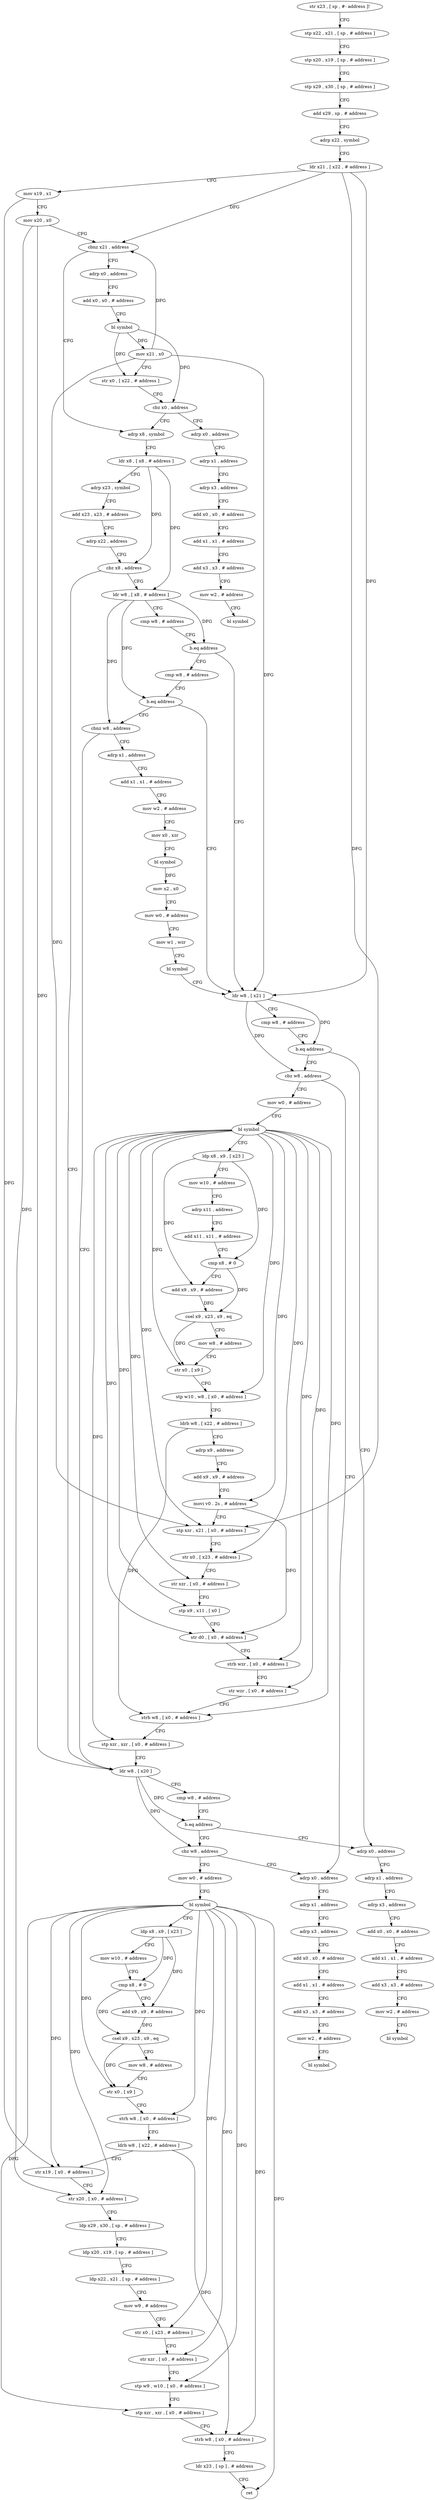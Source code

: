 digraph "func" {
"4228032" [label = "str x23 , [ sp , #- address ]!" ]
"4228036" [label = "stp x22 , x21 , [ sp , # address ]" ]
"4228040" [label = "stp x20 , x19 , [ sp , # address ]" ]
"4228044" [label = "stp x29 , x30 , [ sp , # address ]" ]
"4228048" [label = "add x29 , sp , # address" ]
"4228052" [label = "adrp x22 , symbol" ]
"4228056" [label = "ldr x21 , [ x22 , # address ]" ]
"4228060" [label = "mov x19 , x1" ]
"4228064" [label = "mov x20 , x0" ]
"4228068" [label = "cbnz x21 , address" ]
"4228096" [label = "adrp x8 , symbol" ]
"4228072" [label = "adrp x0 , address" ]
"4228100" [label = "ldr x8 , [ x8 , # address ]" ]
"4228104" [label = "adrp x23 , symbol" ]
"4228108" [label = "add x23 , x23 , # address" ]
"4228112" [label = "adrp x22 , address" ]
"4228116" [label = "cbz x8 , address" ]
"4228296" [label = "ldr w8 , [ x20 ]" ]
"4228120" [label = "ldr w8 , [ x8 , # address ]" ]
"4228076" [label = "add x0 , x0 , # address" ]
"4228080" [label = "bl symbol" ]
"4228084" [label = "mov x21 , x0" ]
"4228088" [label = "str x0 , [ x22 , # address ]" ]
"4228092" [label = "cbz x0 , address" ]
"4228472" [label = "adrp x0 , address" ]
"4228300" [label = "cmp w8 , # address" ]
"4228304" [label = "b.eq address" ]
"4228408" [label = "adrp x0 , address" ]
"4228308" [label = "cbz w8 , address" ]
"4228124" [label = "cmp w8 , # address" ]
"4228128" [label = "b.eq address" ]
"4228180" [label = "ldr w8 , [ x21 ]" ]
"4228132" [label = "cmp w8 , # address" ]
"4228476" [label = "adrp x1 , address" ]
"4228480" [label = "adrp x3 , address" ]
"4228484" [label = "add x0 , x0 , # address" ]
"4228488" [label = "add x1 , x1 , # address" ]
"4228492" [label = "add x3 , x3 , # address" ]
"4228496" [label = "mov w2 , # address" ]
"4228500" [label = "bl symbol" ]
"4228412" [label = "adrp x1 , address" ]
"4228416" [label = "adrp x3 , address" ]
"4228420" [label = "add x0 , x0 , # address" ]
"4228424" [label = "add x1 , x1 , # address" ]
"4228428" [label = "add x3 , x3 , # address" ]
"4228432" [label = "mov w2 , # address" ]
"4228436" [label = "bl symbol" ]
"4228440" [label = "adrp x0 , address" ]
"4228312" [label = "mov w0 , # address" ]
"4228184" [label = "cmp w8 , # address" ]
"4228188" [label = "b.eq address" ]
"4228192" [label = "cbz w8 , address" ]
"4228136" [label = "b.eq address" ]
"4228140" [label = "cbnz w8 , address" ]
"4228444" [label = "adrp x1 , address" ]
"4228448" [label = "adrp x3 , address" ]
"4228452" [label = "add x0 , x0 , # address" ]
"4228456" [label = "add x1 , x1 , # address" ]
"4228460" [label = "add x3 , x3 , # address" ]
"4228464" [label = "mov w2 , # address" ]
"4228468" [label = "bl symbol" ]
"4228316" [label = "bl symbol" ]
"4228320" [label = "ldp x8 , x9 , [ x23 ]" ]
"4228324" [label = "mov w10 , # address" ]
"4228328" [label = "cmp x8 , # 0" ]
"4228332" [label = "add x9 , x9 , # address" ]
"4228336" [label = "csel x9 , x23 , x9 , eq" ]
"4228340" [label = "mov w8 , # address" ]
"4228344" [label = "str x0 , [ x9 ]" ]
"4228348" [label = "strh w8 , [ x0 , # address ]" ]
"4228352" [label = "ldrb w8 , [ x22 , # address ]" ]
"4228356" [label = "str x19 , [ x0 , # address ]" ]
"4228360" [label = "str x20 , [ x0 , # address ]" ]
"4228364" [label = "ldp x29 , x30 , [ sp , # address ]" ]
"4228368" [label = "ldp x20 , x19 , [ sp , # address ]" ]
"4228372" [label = "ldp x22 , x21 , [ sp , # address ]" ]
"4228376" [label = "mov w9 , # address" ]
"4228380" [label = "str x0 , [ x23 , # address ]" ]
"4228384" [label = "str xzr , [ x0 , # address ]" ]
"4228388" [label = "stp w9 , w10 , [ x0 , # address ]" ]
"4228392" [label = "stp xzr , xzr , [ x0 , # address ]" ]
"4228396" [label = "strb w8 , [ x0 , # address ]" ]
"4228400" [label = "ldr x23 , [ sp ] , # address" ]
"4228404" [label = "ret" ]
"4228196" [label = "mov w0 , # address" ]
"4228144" [label = "adrp x1 , address" ]
"4228200" [label = "bl symbol" ]
"4228204" [label = "ldp x8 , x9 , [ x23 ]" ]
"4228208" [label = "mov w10 , # address" ]
"4228212" [label = "adrp x11 , address" ]
"4228216" [label = "add x11 , x11 , # address" ]
"4228220" [label = "cmp x8 , # 0" ]
"4228224" [label = "add x9 , x9 , # address" ]
"4228228" [label = "csel x9 , x23 , x9 , eq" ]
"4228232" [label = "mov w8 , # address" ]
"4228236" [label = "str x0 , [ x9 ]" ]
"4228240" [label = "stp w10 , w8 , [ x0 , # address ]" ]
"4228244" [label = "ldrb w8 , [ x22 , # address ]" ]
"4228248" [label = "adrp x9 , address" ]
"4228252" [label = "add x9 , x9 , # address" ]
"4228256" [label = "movi v0 . 2s , # address" ]
"4228260" [label = "stp xzr , x21 , [ x0 , # address ]" ]
"4228264" [label = "str x0 , [ x23 , # address ]" ]
"4228268" [label = "str xzr , [ x0 , # address ]" ]
"4228272" [label = "stp x9 , x11 , [ x0 ]" ]
"4228276" [label = "str d0 , [ x0 , # address ]" ]
"4228280" [label = "strb wzr , [ x0 , # address ]" ]
"4228284" [label = "str wzr , [ x0 , # address ]" ]
"4228288" [label = "strb w8 , [ x0 , # address ]" ]
"4228292" [label = "stp xzr , xzr , [ x0 , # address ]" ]
"4228148" [label = "add x1 , x1 , # address" ]
"4228152" [label = "mov w2 , # address" ]
"4228156" [label = "mov x0 , xzr" ]
"4228160" [label = "bl symbol" ]
"4228164" [label = "mov x2 , x0" ]
"4228168" [label = "mov w0 , # address" ]
"4228172" [label = "mov w1 , wzr" ]
"4228176" [label = "bl symbol" ]
"4228032" -> "4228036" [ label = "CFG" ]
"4228036" -> "4228040" [ label = "CFG" ]
"4228040" -> "4228044" [ label = "CFG" ]
"4228044" -> "4228048" [ label = "CFG" ]
"4228048" -> "4228052" [ label = "CFG" ]
"4228052" -> "4228056" [ label = "CFG" ]
"4228056" -> "4228060" [ label = "CFG" ]
"4228056" -> "4228068" [ label = "DFG" ]
"4228056" -> "4228180" [ label = "DFG" ]
"4228056" -> "4228260" [ label = "DFG" ]
"4228060" -> "4228064" [ label = "CFG" ]
"4228060" -> "4228356" [ label = "DFG" ]
"4228064" -> "4228068" [ label = "CFG" ]
"4228064" -> "4228296" [ label = "DFG" ]
"4228064" -> "4228360" [ label = "DFG" ]
"4228068" -> "4228096" [ label = "CFG" ]
"4228068" -> "4228072" [ label = "CFG" ]
"4228096" -> "4228100" [ label = "CFG" ]
"4228072" -> "4228076" [ label = "CFG" ]
"4228100" -> "4228104" [ label = "CFG" ]
"4228100" -> "4228116" [ label = "DFG" ]
"4228100" -> "4228120" [ label = "DFG" ]
"4228104" -> "4228108" [ label = "CFG" ]
"4228108" -> "4228112" [ label = "CFG" ]
"4228112" -> "4228116" [ label = "CFG" ]
"4228116" -> "4228296" [ label = "CFG" ]
"4228116" -> "4228120" [ label = "CFG" ]
"4228296" -> "4228300" [ label = "CFG" ]
"4228296" -> "4228304" [ label = "DFG" ]
"4228296" -> "4228308" [ label = "DFG" ]
"4228120" -> "4228124" [ label = "CFG" ]
"4228120" -> "4228128" [ label = "DFG" ]
"4228120" -> "4228136" [ label = "DFG" ]
"4228120" -> "4228140" [ label = "DFG" ]
"4228076" -> "4228080" [ label = "CFG" ]
"4228080" -> "4228084" [ label = "DFG" ]
"4228080" -> "4228088" [ label = "DFG" ]
"4228080" -> "4228092" [ label = "DFG" ]
"4228084" -> "4228088" [ label = "CFG" ]
"4228084" -> "4228068" [ label = "DFG" ]
"4228084" -> "4228180" [ label = "DFG" ]
"4228084" -> "4228260" [ label = "DFG" ]
"4228088" -> "4228092" [ label = "CFG" ]
"4228092" -> "4228472" [ label = "CFG" ]
"4228092" -> "4228096" [ label = "CFG" ]
"4228472" -> "4228476" [ label = "CFG" ]
"4228300" -> "4228304" [ label = "CFG" ]
"4228304" -> "4228408" [ label = "CFG" ]
"4228304" -> "4228308" [ label = "CFG" ]
"4228408" -> "4228412" [ label = "CFG" ]
"4228308" -> "4228440" [ label = "CFG" ]
"4228308" -> "4228312" [ label = "CFG" ]
"4228124" -> "4228128" [ label = "CFG" ]
"4228128" -> "4228180" [ label = "CFG" ]
"4228128" -> "4228132" [ label = "CFG" ]
"4228180" -> "4228184" [ label = "CFG" ]
"4228180" -> "4228188" [ label = "DFG" ]
"4228180" -> "4228192" [ label = "DFG" ]
"4228132" -> "4228136" [ label = "CFG" ]
"4228476" -> "4228480" [ label = "CFG" ]
"4228480" -> "4228484" [ label = "CFG" ]
"4228484" -> "4228488" [ label = "CFG" ]
"4228488" -> "4228492" [ label = "CFG" ]
"4228492" -> "4228496" [ label = "CFG" ]
"4228496" -> "4228500" [ label = "CFG" ]
"4228412" -> "4228416" [ label = "CFG" ]
"4228416" -> "4228420" [ label = "CFG" ]
"4228420" -> "4228424" [ label = "CFG" ]
"4228424" -> "4228428" [ label = "CFG" ]
"4228428" -> "4228432" [ label = "CFG" ]
"4228432" -> "4228436" [ label = "CFG" ]
"4228440" -> "4228444" [ label = "CFG" ]
"4228312" -> "4228316" [ label = "CFG" ]
"4228184" -> "4228188" [ label = "CFG" ]
"4228188" -> "4228408" [ label = "CFG" ]
"4228188" -> "4228192" [ label = "CFG" ]
"4228192" -> "4228440" [ label = "CFG" ]
"4228192" -> "4228196" [ label = "CFG" ]
"4228136" -> "4228180" [ label = "CFG" ]
"4228136" -> "4228140" [ label = "CFG" ]
"4228140" -> "4228296" [ label = "CFG" ]
"4228140" -> "4228144" [ label = "CFG" ]
"4228444" -> "4228448" [ label = "CFG" ]
"4228448" -> "4228452" [ label = "CFG" ]
"4228452" -> "4228456" [ label = "CFG" ]
"4228456" -> "4228460" [ label = "CFG" ]
"4228460" -> "4228464" [ label = "CFG" ]
"4228464" -> "4228468" [ label = "CFG" ]
"4228316" -> "4228320" [ label = "CFG" ]
"4228316" -> "4228344" [ label = "DFG" ]
"4228316" -> "4228348" [ label = "DFG" ]
"4228316" -> "4228356" [ label = "DFG" ]
"4228316" -> "4228360" [ label = "DFG" ]
"4228316" -> "4228380" [ label = "DFG" ]
"4228316" -> "4228384" [ label = "DFG" ]
"4228316" -> "4228388" [ label = "DFG" ]
"4228316" -> "4228392" [ label = "DFG" ]
"4228316" -> "4228396" [ label = "DFG" ]
"4228316" -> "4228404" [ label = "DFG" ]
"4228320" -> "4228324" [ label = "CFG" ]
"4228320" -> "4228328" [ label = "DFG" ]
"4228320" -> "4228332" [ label = "DFG" ]
"4228324" -> "4228328" [ label = "CFG" ]
"4228328" -> "4228332" [ label = "CFG" ]
"4228328" -> "4228336" [ label = "DFG" ]
"4228332" -> "4228336" [ label = "DFG" ]
"4228336" -> "4228340" [ label = "CFG" ]
"4228336" -> "4228344" [ label = "DFG" ]
"4228340" -> "4228344" [ label = "CFG" ]
"4228344" -> "4228348" [ label = "CFG" ]
"4228348" -> "4228352" [ label = "CFG" ]
"4228352" -> "4228356" [ label = "CFG" ]
"4228352" -> "4228396" [ label = "DFG" ]
"4228356" -> "4228360" [ label = "CFG" ]
"4228360" -> "4228364" [ label = "CFG" ]
"4228364" -> "4228368" [ label = "CFG" ]
"4228368" -> "4228372" [ label = "CFG" ]
"4228372" -> "4228376" [ label = "CFG" ]
"4228376" -> "4228380" [ label = "CFG" ]
"4228380" -> "4228384" [ label = "CFG" ]
"4228384" -> "4228388" [ label = "CFG" ]
"4228388" -> "4228392" [ label = "CFG" ]
"4228392" -> "4228396" [ label = "CFG" ]
"4228396" -> "4228400" [ label = "CFG" ]
"4228400" -> "4228404" [ label = "CFG" ]
"4228196" -> "4228200" [ label = "CFG" ]
"4228144" -> "4228148" [ label = "CFG" ]
"4228200" -> "4228204" [ label = "CFG" ]
"4228200" -> "4228236" [ label = "DFG" ]
"4228200" -> "4228240" [ label = "DFG" ]
"4228200" -> "4228260" [ label = "DFG" ]
"4228200" -> "4228264" [ label = "DFG" ]
"4228200" -> "4228268" [ label = "DFG" ]
"4228200" -> "4228272" [ label = "DFG" ]
"4228200" -> "4228276" [ label = "DFG" ]
"4228200" -> "4228280" [ label = "DFG" ]
"4228200" -> "4228284" [ label = "DFG" ]
"4228200" -> "4228288" [ label = "DFG" ]
"4228200" -> "4228292" [ label = "DFG" ]
"4228200" -> "4228256" [ label = "DFG" ]
"4228204" -> "4228208" [ label = "CFG" ]
"4228204" -> "4228220" [ label = "DFG" ]
"4228204" -> "4228224" [ label = "DFG" ]
"4228208" -> "4228212" [ label = "CFG" ]
"4228212" -> "4228216" [ label = "CFG" ]
"4228216" -> "4228220" [ label = "CFG" ]
"4228220" -> "4228224" [ label = "CFG" ]
"4228220" -> "4228228" [ label = "DFG" ]
"4228224" -> "4228228" [ label = "DFG" ]
"4228228" -> "4228232" [ label = "CFG" ]
"4228228" -> "4228236" [ label = "DFG" ]
"4228232" -> "4228236" [ label = "CFG" ]
"4228236" -> "4228240" [ label = "CFG" ]
"4228240" -> "4228244" [ label = "CFG" ]
"4228244" -> "4228248" [ label = "CFG" ]
"4228244" -> "4228288" [ label = "DFG" ]
"4228248" -> "4228252" [ label = "CFG" ]
"4228252" -> "4228256" [ label = "CFG" ]
"4228256" -> "4228260" [ label = "CFG" ]
"4228256" -> "4228276" [ label = "DFG" ]
"4228260" -> "4228264" [ label = "CFG" ]
"4228264" -> "4228268" [ label = "CFG" ]
"4228268" -> "4228272" [ label = "CFG" ]
"4228272" -> "4228276" [ label = "CFG" ]
"4228276" -> "4228280" [ label = "CFG" ]
"4228280" -> "4228284" [ label = "CFG" ]
"4228284" -> "4228288" [ label = "CFG" ]
"4228288" -> "4228292" [ label = "CFG" ]
"4228292" -> "4228296" [ label = "CFG" ]
"4228148" -> "4228152" [ label = "CFG" ]
"4228152" -> "4228156" [ label = "CFG" ]
"4228156" -> "4228160" [ label = "CFG" ]
"4228160" -> "4228164" [ label = "DFG" ]
"4228164" -> "4228168" [ label = "CFG" ]
"4228168" -> "4228172" [ label = "CFG" ]
"4228172" -> "4228176" [ label = "CFG" ]
"4228176" -> "4228180" [ label = "CFG" ]
}
